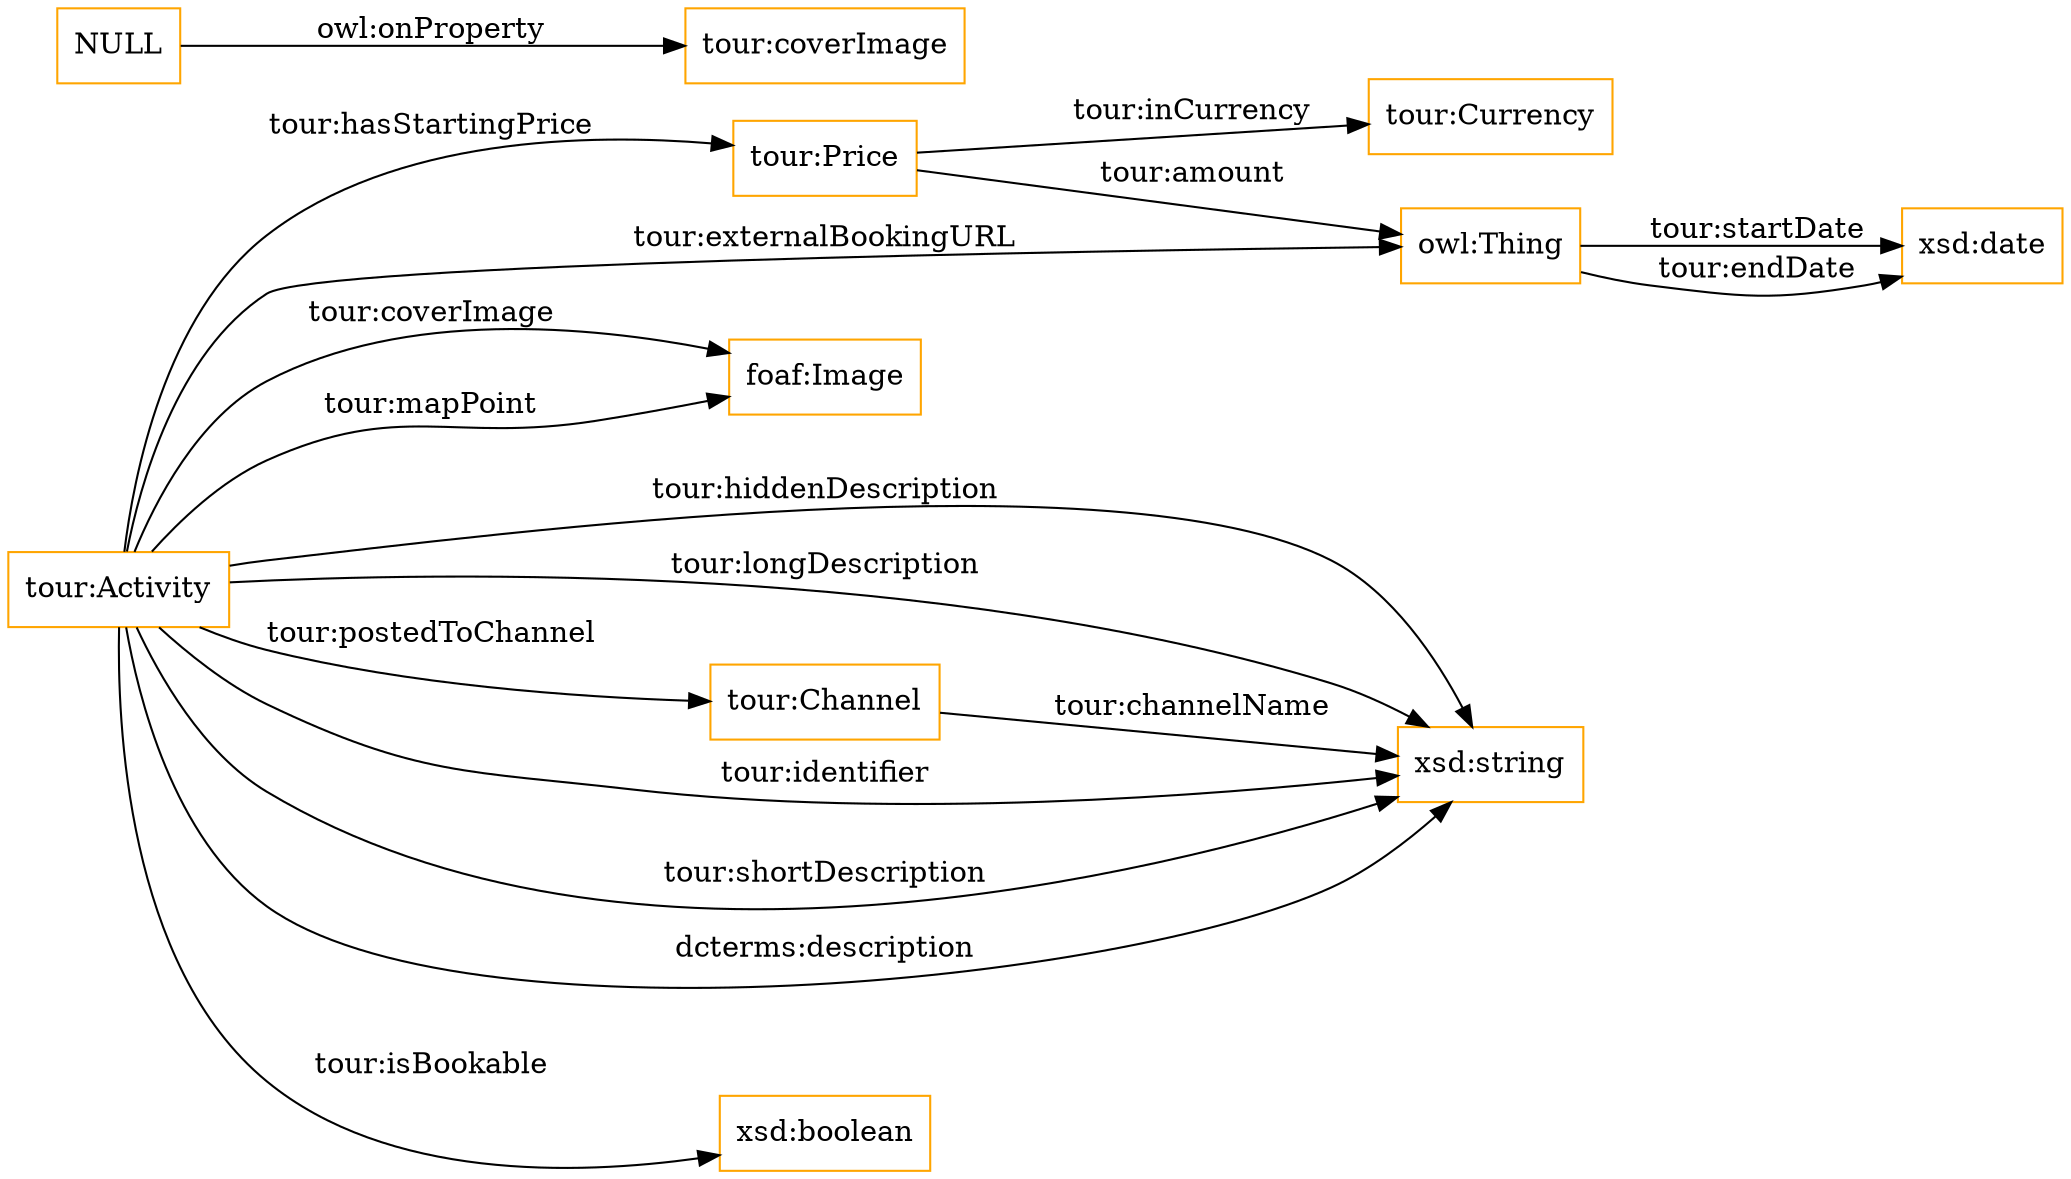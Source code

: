 digraph ar2dtool_diagram { 
rankdir=LR;
size="1501"
node [shape = rectangle, color="orange"]; "tour:Price" "tour:Currency" "tour:Channel" "tour:Activity" "foaf:Image" ; /*classes style*/
	"NULL" -> "tour:coverImage" [ label = "owl:onProperty" ];
	"tour:Activity" -> "xsd:string" [ label = "tour:identifier" ];
	"tour:Activity" -> "xsd:string" [ label = "tour:shortDescription" ];
	"tour:Price" -> "tour:Currency" [ label = "tour:inCurrency" ];
	"tour:Activity" -> "tour:Channel" [ label = "tour:postedToChannel" ];
	"tour:Activity" -> "xsd:string" [ label = "dcterms:description" ];
	"tour:Channel" -> "xsd:string" [ label = "tour:channelName" ];
	"tour:Activity" -> "xsd:string" [ label = "tour:hiddenDescription" ];
	"owl:Thing" -> "xsd:date" [ label = "tour:startDate" ];
	"tour:Activity" -> "xsd:boolean" [ label = "tour:isBookable" ];
	"tour:Activity" -> "foaf:Image" [ label = "tour:coverImage" ];
	"tour:Activity" -> "xsd:string" [ label = "tour:longDescription" ];
	"tour:Activity" -> "owl:Thing" [ label = "tour:externalBookingURL" ];
	"tour:Activity" -> "foaf:Image" [ label = "tour:mapPoint" ];
	"tour:Price" -> "owl:Thing" [ label = "tour:amount" ];
	"owl:Thing" -> "xsd:date" [ label = "tour:endDate" ];
	"tour:Activity" -> "tour:Price" [ label = "tour:hasStartingPrice" ];

}
